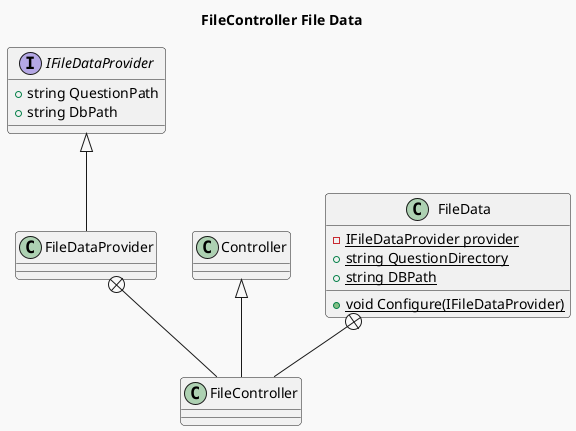 @startuml FileController File Data
!theme mars
skinparam component {
    FontColor<<transparent>> transparent
    BorderColor<<transparent>> transparent
    BackgroundColor<<transparent>> transparent
    FontSize<<transparent>> 0
}

title FileController File Data

interface IFileDataProvider {
	+ string QuestionPath
	+ string DbPath
}

class FileDataProvider extends IFileDataProvider

FileDataProvider +-- FileController

class FileController extends Controller

FileData +-- FileController

class FileData {
	- {static} IFileDataProvider provider
	+ {static} string QuestionDirectory
	+ {static} string DBPath
	+ {static} void Configure(IFileDataProvider)
}

@enduml
